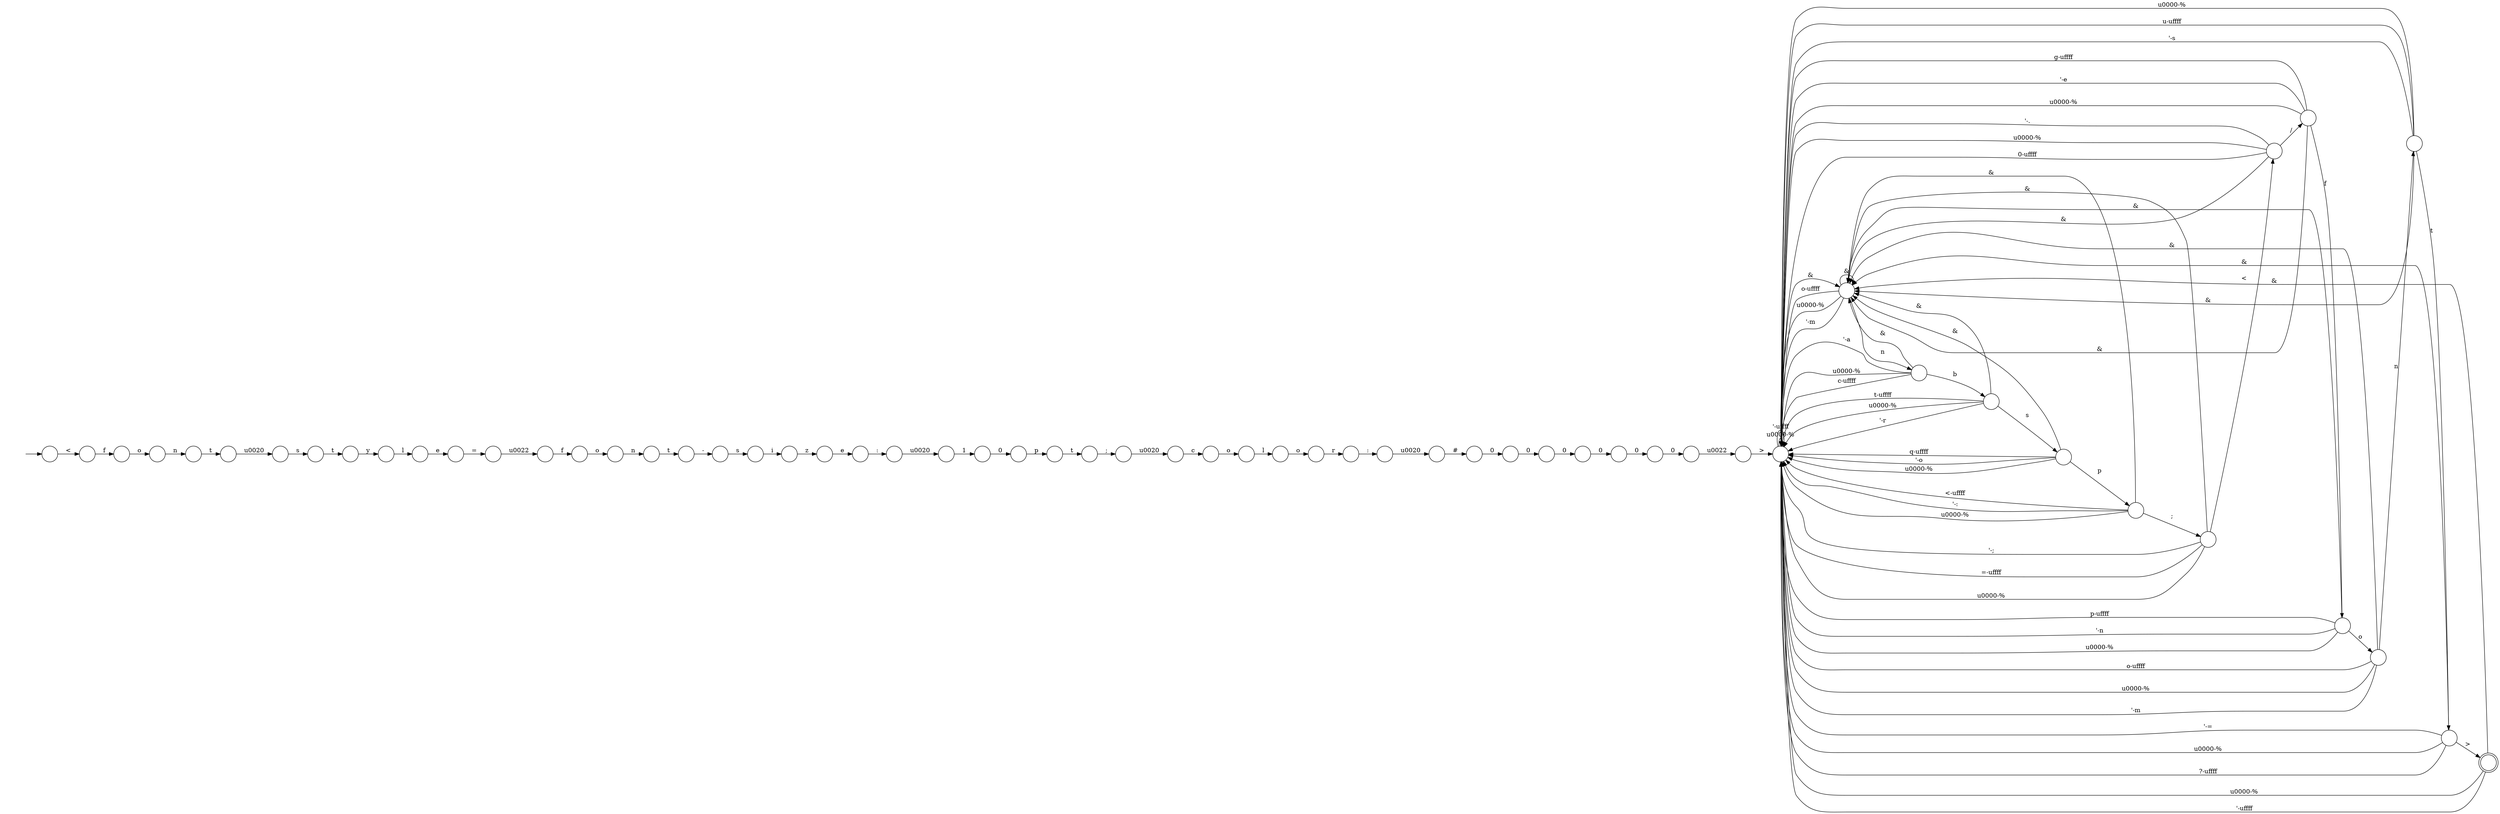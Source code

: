 digraph Automaton {
  rankdir = LR;
  0 [shape=circle,label=""];
  0 -> 42 [label="l"]
  1 [shape=circle,label=""];
  1 -> 31 [label="&"]
  1 -> 20 [label="t"]
  1 -> 59 [label="\u0000-%"]
  1 -> 59 [label="u-\uffff"]
  1 -> 59 [label="'-s"]
  2 [shape=circle,label=""];
  2 -> 8 [label="t"]
  3 [shape=circle,label=""];
  3 -> 5 [label="#"]
  4 [shape=circle,label=""];
  4 -> 16 [label="\u0022"]
  5 [shape=circle,label=""];
  5 -> 50 [label="0"]
  6 [shape=circle,label=""];
  6 -> 59 [label="'-a"]
  6 -> 31 [label="&"]
  6 -> 46 [label="b"]
  6 -> 59 [label="\u0000-%"]
  6 -> 59 [label="c-\uffff"]
  7 [shape=circle,label=""];
  7 -> 22 [label="s"]
  8 [shape=circle,label=""];
  8 -> 32 [label="y"]
  9 [shape=doublecircle,label=""];
  9 -> 31 [label="&"]
  9 -> 59 [label="\u0000-%"]
  9 -> 59 [label="'-\uffff"]
  10 [shape=circle,label=""];
  10 -> 55 [label="z"]
  11 [shape=circle,label=""];
  11 -> 57 [label="0"]
  12 [shape=circle,label=""];
  12 -> 7 [label="-"]
  13 [shape=circle,label=""];
  13 -> 0 [label="o"]
  14 [shape=circle,label=""];
  14 -> 28 [label="0"]
  15 [shape=circle,label=""];
  15 -> 12 [label="t"]
  16 [shape=circle,label=""];
  16 -> 23 [label="f"]
  17 [shape=circle,label=""];
  17 -> 48 [label="\u0022"]
  18 [shape=circle,label=""];
  18 -> 45 [label="r"]
  19 [shape=circle,label=""];
  19 -> 27 [label="f"]
  19 -> 31 [label="&"]
  19 -> 59 [label="g-\uffff"]
  19 -> 59 [label="'-e"]
  19 -> 59 [label="\u0000-%"]
  20 [shape=circle,label=""];
  20 -> 31 [label="&"]
  20 -> 59 [label="'-="]
  20 -> 9 [label=">"]
  20 -> 59 [label="\u0000-%"]
  20 -> 59 [label="?-\uffff"]
  21 [shape=circle,label=""];
  21 -> 13 [label="c"]
  22 [shape=circle,label=""];
  22 -> 10 [label="i"]
  23 [shape=circle,label=""];
  23 -> 25 [label="o"]
  24 [shape=circle,label=""];
  24 -> 59 [label="'-."]
  24 -> 31 [label="&"]
  24 -> 19 [label="/"]
  24 -> 59 [label="\u0000-%"]
  24 -> 59 [label="0-\uffff"]
  25 [shape=circle,label=""];
  25 -> 15 [label="n"]
  26 [shape=circle,label=""];
  initial [shape=plaintext,label=""];
  initial -> 26
  26 -> 34 [label="<"]
  27 [shape=circle,label=""];
  27 -> 59 [label="p-\uffff"]
  27 -> 59 [label="'-n"]
  27 -> 31 [label="&"]
  27 -> 59 [label="\u0000-%"]
  27 -> 37 [label="o"]
  28 [shape=circle,label=""];
  28 -> 17 [label="0"]
  29 [shape=circle,label=""];
  29 -> 4 [label="="]
  30 [shape=circle,label=""];
  30 -> 40 [label="\u0020"]
  31 [shape=circle,label=""];
  31 -> 6 [label="n"]
  31 -> 59 [label="o-\uffff"]
  31 -> 31 [label="&"]
  31 -> 59 [label="\u0000-%"]
  31 -> 59 [label="'-m"]
  32 [shape=circle,label=""];
  32 -> 33 [label="l"]
  33 [shape=circle,label=""];
  33 -> 29 [label="e"]
  34 [shape=circle,label=""];
  34 -> 44 [label="f"]
  35 [shape=circle,label=""];
  35 -> 2 [label="s"]
  36 [shape=circle,label=""];
  36 -> 35 [label="\u0020"]
  37 [shape=circle,label=""];
  37 -> 1 [label="n"]
  37 -> 59 [label="o-\uffff"]
  37 -> 31 [label="&"]
  37 -> 59 [label="\u0000-%"]
  37 -> 59 [label="'-m"]
  38 [shape=circle,label=""];
  38 -> 30 [label=":"]
  39 [shape=circle,label=""];
  39 -> 59 [label="q-\uffff"]
  39 -> 59 [label="'-o"]
  39 -> 31 [label="&"]
  39 -> 54 [label="p"]
  39 -> 59 [label="\u0000-%"]
  40 [shape=circle,label=""];
  40 -> 11 [label="1"]
  41 [shape=circle,label=""];
  41 -> 36 [label="t"]
  42 [shape=circle,label=""];
  42 -> 18 [label="o"]
  43 [shape=circle,label=""];
  43 -> 14 [label="0"]
  44 [shape=circle,label=""];
  44 -> 49 [label="o"]
  45 [shape=circle,label=""];
  45 -> 53 [label=":"]
  46 [shape=circle,label=""];
  46 -> 31 [label="&"]
  46 -> 39 [label="s"]
  46 -> 59 [label="t-\uffff"]
  46 -> 59 [label="\u0000-%"]
  46 -> 59 [label="'-r"]
  47 [shape=circle,label=""];
  47 -> 59 [label="'-;"]
  47 -> 59 [label="=-\uffff"]
  47 -> 31 [label="&"]
  47 -> 59 [label="\u0000-%"]
  47 -> 24 [label="<"]
  48 [shape=circle,label=""];
  48 -> 59 [label=">"]
  49 [shape=circle,label=""];
  49 -> 41 [label="n"]
  50 [shape=circle,label=""];
  50 -> 51 [label="0"]
  51 [shape=circle,label=""];
  51 -> 43 [label="0"]
  52 [shape=circle,label=""];
  52 -> 58 [label=";"]
  53 [shape=circle,label=""];
  53 -> 3 [label="\u0020"]
  54 [shape=circle,label=""];
  54 -> 59 [label="<-\uffff"]
  54 -> 59 [label="'-:"]
  54 -> 31 [label="&"]
  54 -> 47 [label=";"]
  54 -> 59 [label="\u0000-%"]
  55 [shape=circle,label=""];
  55 -> 38 [label="e"]
  56 [shape=circle,label=""];
  56 -> 52 [label="t"]
  57 [shape=circle,label=""];
  57 -> 56 [label="p"]
  58 [shape=circle,label=""];
  58 -> 21 [label="\u0020"]
  59 [shape=circle,label=""];
  59 -> 31 [label="&"]
  59 -> 59 [label="\u0000-%"]
  59 -> 59 [label="'-\uffff"]
}

